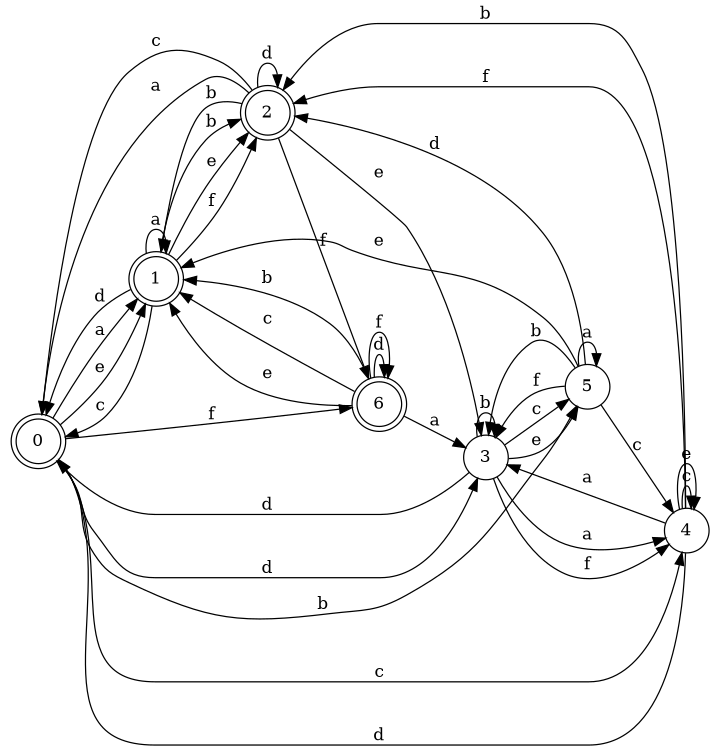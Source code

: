 digraph n6_6 {
__start0 [label="" shape="none"];

rankdir=LR;
size="8,5";

s0 [style="rounded,filled", color="black", fillcolor="white" shape="doublecircle", label="0"];
s1 [style="rounded,filled", color="black", fillcolor="white" shape="doublecircle", label="1"];
s2 [style="rounded,filled", color="black", fillcolor="white" shape="doublecircle", label="2"];
s3 [style="filled", color="black", fillcolor="white" shape="circle", label="3"];
s4 [style="filled", color="black", fillcolor="white" shape="circle", label="4"];
s5 [style="filled", color="black", fillcolor="white" shape="circle", label="5"];
s6 [style="rounded,filled", color="black", fillcolor="white" shape="doublecircle", label="6"];
s0 -> s1 [label="a"];
s0 -> s5 [label="b"];
s0 -> s4 [label="c"];
s0 -> s3 [label="d"];
s0 -> s1 [label="e"];
s0 -> s6 [label="f"];
s1 -> s1 [label="a"];
s1 -> s2 [label="b"];
s1 -> s0 [label="c"];
s1 -> s0 [label="d"];
s1 -> s2 [label="e"];
s1 -> s2 [label="f"];
s2 -> s0 [label="a"];
s2 -> s1 [label="b"];
s2 -> s0 [label="c"];
s2 -> s2 [label="d"];
s2 -> s3 [label="e"];
s2 -> s6 [label="f"];
s3 -> s4 [label="a"];
s3 -> s3 [label="b"];
s3 -> s5 [label="c"];
s3 -> s0 [label="d"];
s3 -> s5 [label="e"];
s3 -> s4 [label="f"];
s4 -> s3 [label="a"];
s4 -> s2 [label="b"];
s4 -> s4 [label="c"];
s4 -> s0 [label="d"];
s4 -> s4 [label="e"];
s4 -> s2 [label="f"];
s5 -> s5 [label="a"];
s5 -> s3 [label="b"];
s5 -> s4 [label="c"];
s5 -> s2 [label="d"];
s5 -> s1 [label="e"];
s5 -> s3 [label="f"];
s6 -> s3 [label="a"];
s6 -> s1 [label="b"];
s6 -> s1 [label="c"];
s6 -> s6 [label="d"];
s6 -> s1 [label="e"];
s6 -> s6 [label="f"];

}
